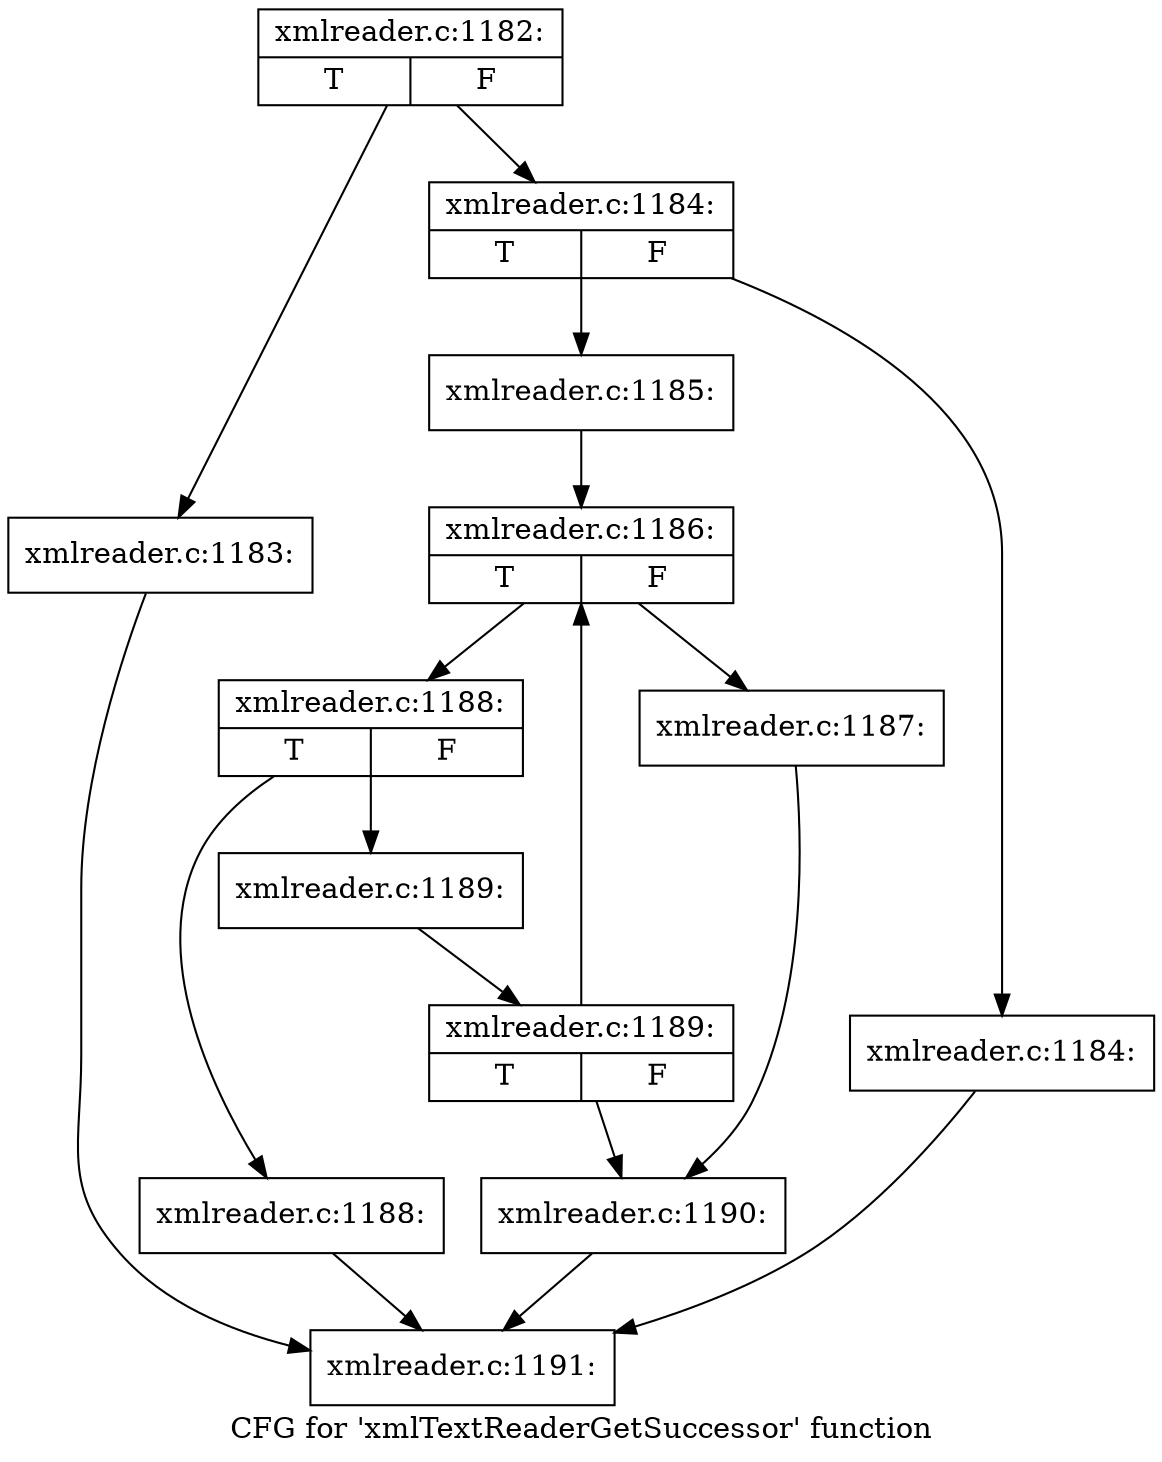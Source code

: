 digraph "CFG for 'xmlTextReaderGetSuccessor' function" {
	label="CFG for 'xmlTextReaderGetSuccessor' function";

	Node0x49b1f30 [shape=record,label="{xmlreader.c:1182:|{<s0>T|<s1>F}}"];
	Node0x49b1f30 -> Node0x49b3d80;
	Node0x49b1f30 -> Node0x49b1f80;
	Node0x49b3d80 [shape=record,label="{xmlreader.c:1183:}"];
	Node0x49b3d80 -> Node0x49b2410;
	Node0x49b1f80 [shape=record,label="{xmlreader.c:1184:|{<s0>T|<s1>F}}"];
	Node0x49b1f80 -> Node0x49b2370;
	Node0x49b1f80 -> Node0x49b23c0;
	Node0x49b2370 [shape=record,label="{xmlreader.c:1184:}"];
	Node0x49b2370 -> Node0x49b2410;
	Node0x49b23c0 [shape=record,label="{xmlreader.c:1185:}"];
	Node0x49b23c0 -> Node0x49b7350;
	Node0x49b7350 [shape=record,label="{xmlreader.c:1186:|{<s0>T|<s1>F}}"];
	Node0x49b7350 -> Node0x49b78a0;
	Node0x49b7350 -> Node0x49b78f0;
	Node0x49b78a0 [shape=record,label="{xmlreader.c:1187:}"];
	Node0x49b78a0 -> Node0x49b72b0;
	Node0x49b78f0 [shape=record,label="{xmlreader.c:1188:|{<s0>T|<s1>F}}"];
	Node0x49b78f0 -> Node0x49b7c20;
	Node0x49b78f0 -> Node0x49b7c70;
	Node0x49b7c20 [shape=record,label="{xmlreader.c:1188:}"];
	Node0x49b7c20 -> Node0x49b2410;
	Node0x49b7c70 [shape=record,label="{xmlreader.c:1189:}"];
	Node0x49b7c70 -> Node0x49b7300;
	Node0x49b7300 [shape=record,label="{xmlreader.c:1189:|{<s0>T|<s1>F}}"];
	Node0x49b7300 -> Node0x49b7350;
	Node0x49b7300 -> Node0x49b72b0;
	Node0x49b72b0 [shape=record,label="{xmlreader.c:1190:}"];
	Node0x49b72b0 -> Node0x49b2410;
	Node0x49b2410 [shape=record,label="{xmlreader.c:1191:}"];
}
